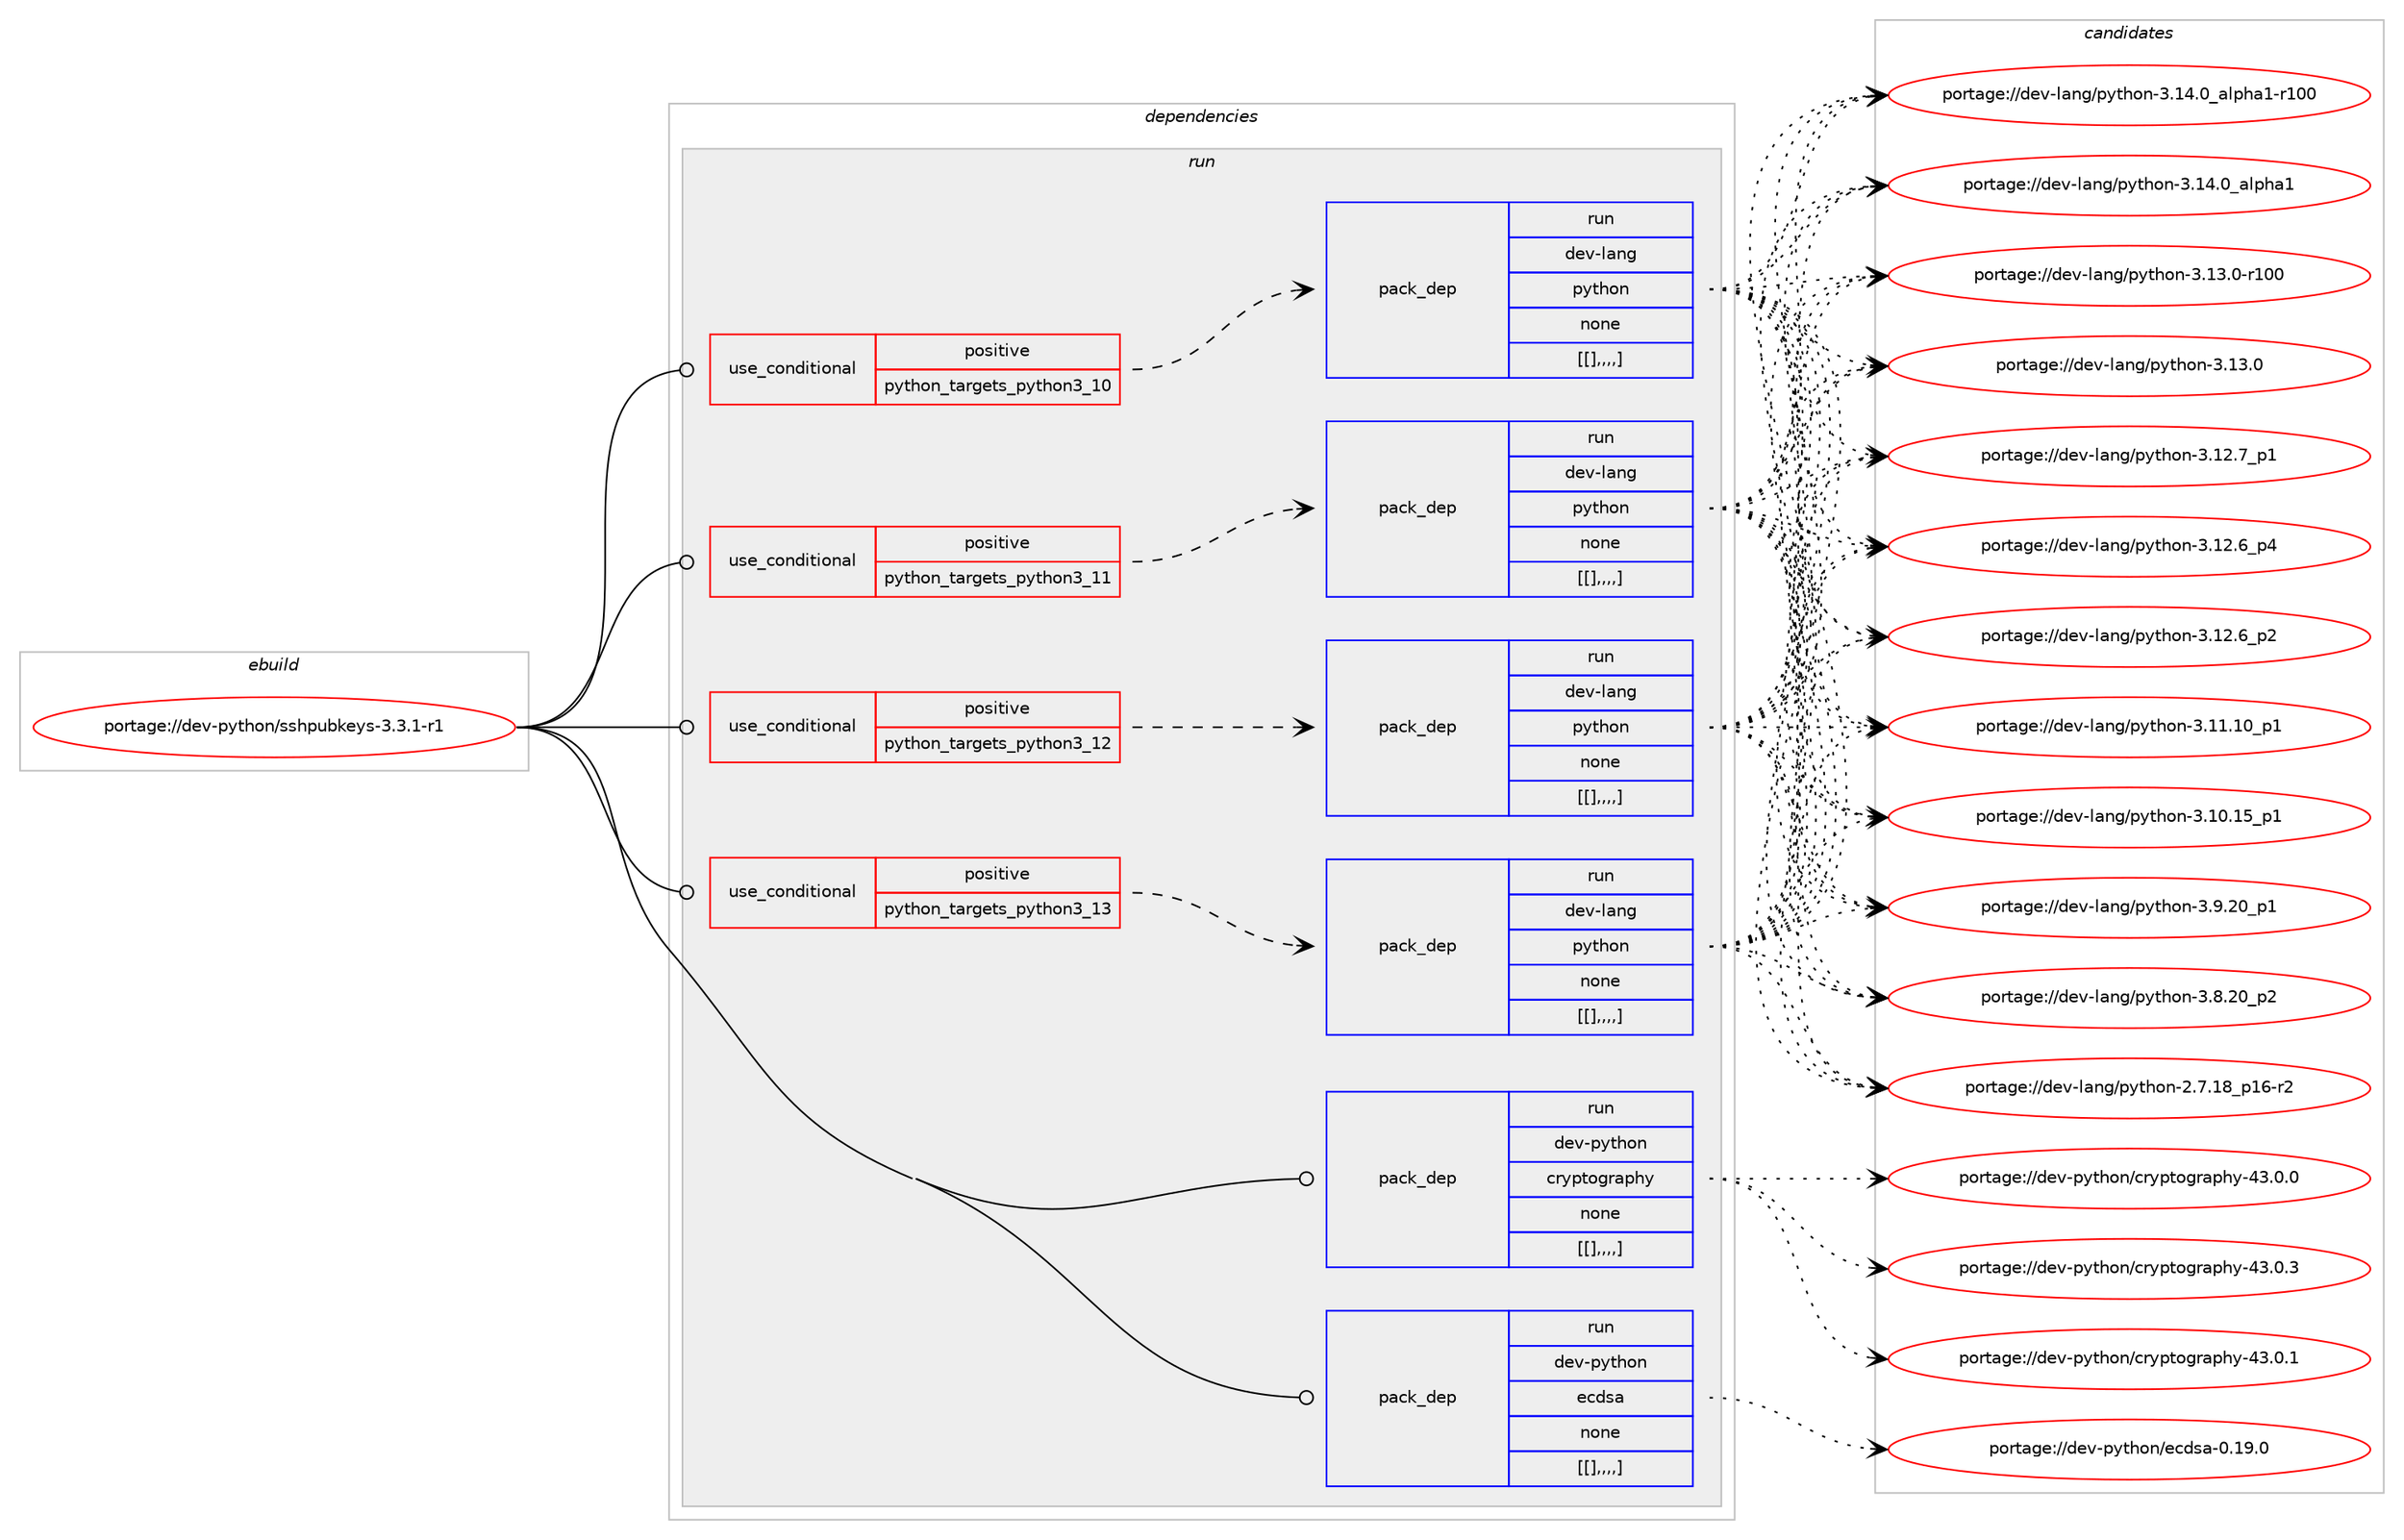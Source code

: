 digraph prolog {

# *************
# Graph options
# *************

newrank=true;
concentrate=true;
compound=true;
graph [rankdir=LR,fontname=Helvetica,fontsize=10,ranksep=1.5];#, ranksep=2.5, nodesep=0.2];
edge  [arrowhead=vee];
node  [fontname=Helvetica,fontsize=10];

# **********
# The ebuild
# **********

subgraph cluster_leftcol {
color=gray;
label=<<i>ebuild</i>>;
id [label="portage://dev-python/sshpubkeys-3.3.1-r1", color=red, width=4, href="../dev-python/sshpubkeys-3.3.1-r1.svg"];
}

# ****************
# The dependencies
# ****************

subgraph cluster_midcol {
color=gray;
label=<<i>dependencies</i>>;
subgraph cluster_compile {
fillcolor="#eeeeee";
style=filled;
label=<<i>compile</i>>;
}
subgraph cluster_compileandrun {
fillcolor="#eeeeee";
style=filled;
label=<<i>compile and run</i>>;
}
subgraph cluster_run {
fillcolor="#eeeeee";
style=filled;
label=<<i>run</i>>;
subgraph cond42937 {
dependency171627 [label=<<TABLE BORDER="0" CELLBORDER="1" CELLSPACING="0" CELLPADDING="4"><TR><TD ROWSPAN="3" CELLPADDING="10">use_conditional</TD></TR><TR><TD>positive</TD></TR><TR><TD>python_targets_python3_10</TD></TR></TABLE>>, shape=none, color=red];
subgraph pack127354 {
dependency171630 [label=<<TABLE BORDER="0" CELLBORDER="1" CELLSPACING="0" CELLPADDING="4" WIDTH="220"><TR><TD ROWSPAN="6" CELLPADDING="30">pack_dep</TD></TR><TR><TD WIDTH="110">run</TD></TR><TR><TD>dev-lang</TD></TR><TR><TD>python</TD></TR><TR><TD>none</TD></TR><TR><TD>[[],,,,]</TD></TR></TABLE>>, shape=none, color=blue];
}
dependency171627:e -> dependency171630:w [weight=20,style="dashed",arrowhead="vee"];
}
id:e -> dependency171627:w [weight=20,style="solid",arrowhead="odot"];
subgraph cond42941 {
dependency171670 [label=<<TABLE BORDER="0" CELLBORDER="1" CELLSPACING="0" CELLPADDING="4"><TR><TD ROWSPAN="3" CELLPADDING="10">use_conditional</TD></TR><TR><TD>positive</TD></TR><TR><TD>python_targets_python3_11</TD></TR></TABLE>>, shape=none, color=red];
subgraph pack127394 {
dependency171689 [label=<<TABLE BORDER="0" CELLBORDER="1" CELLSPACING="0" CELLPADDING="4" WIDTH="220"><TR><TD ROWSPAN="6" CELLPADDING="30">pack_dep</TD></TR><TR><TD WIDTH="110">run</TD></TR><TR><TD>dev-lang</TD></TR><TR><TD>python</TD></TR><TR><TD>none</TD></TR><TR><TD>[[],,,,]</TD></TR></TABLE>>, shape=none, color=blue];
}
dependency171670:e -> dependency171689:w [weight=20,style="dashed",arrowhead="vee"];
}
id:e -> dependency171670:w [weight=20,style="solid",arrowhead="odot"];
subgraph cond42977 {
dependency171767 [label=<<TABLE BORDER="0" CELLBORDER="1" CELLSPACING="0" CELLPADDING="4"><TR><TD ROWSPAN="3" CELLPADDING="10">use_conditional</TD></TR><TR><TD>positive</TD></TR><TR><TD>python_targets_python3_12</TD></TR></TABLE>>, shape=none, color=red];
subgraph pack127440 {
dependency171822 [label=<<TABLE BORDER="0" CELLBORDER="1" CELLSPACING="0" CELLPADDING="4" WIDTH="220"><TR><TD ROWSPAN="6" CELLPADDING="30">pack_dep</TD></TR><TR><TD WIDTH="110">run</TD></TR><TR><TD>dev-lang</TD></TR><TR><TD>python</TD></TR><TR><TD>none</TD></TR><TR><TD>[[],,,,]</TD></TR></TABLE>>, shape=none, color=blue];
}
dependency171767:e -> dependency171822:w [weight=20,style="dashed",arrowhead="vee"];
}
id:e -> dependency171767:w [weight=20,style="solid",arrowhead="odot"];
subgraph cond43009 {
dependency171847 [label=<<TABLE BORDER="0" CELLBORDER="1" CELLSPACING="0" CELLPADDING="4"><TR><TD ROWSPAN="3" CELLPADDING="10">use_conditional</TD></TR><TR><TD>positive</TD></TR><TR><TD>python_targets_python3_13</TD></TR></TABLE>>, shape=none, color=red];
subgraph pack127494 {
dependency171849 [label=<<TABLE BORDER="0" CELLBORDER="1" CELLSPACING="0" CELLPADDING="4" WIDTH="220"><TR><TD ROWSPAN="6" CELLPADDING="30">pack_dep</TD></TR><TR><TD WIDTH="110">run</TD></TR><TR><TD>dev-lang</TD></TR><TR><TD>python</TD></TR><TR><TD>none</TD></TR><TR><TD>[[],,,,]</TD></TR></TABLE>>, shape=none, color=blue];
}
dependency171847:e -> dependency171849:w [weight=20,style="dashed",arrowhead="vee"];
}
id:e -> dependency171847:w [weight=20,style="solid",arrowhead="odot"];
subgraph pack127499 {
dependency171856 [label=<<TABLE BORDER="0" CELLBORDER="1" CELLSPACING="0" CELLPADDING="4" WIDTH="220"><TR><TD ROWSPAN="6" CELLPADDING="30">pack_dep</TD></TR><TR><TD WIDTH="110">run</TD></TR><TR><TD>dev-python</TD></TR><TR><TD>cryptography</TD></TR><TR><TD>none</TD></TR><TR><TD>[[],,,,]</TD></TR></TABLE>>, shape=none, color=blue];
}
id:e -> dependency171856:w [weight=20,style="solid",arrowhead="odot"];
subgraph pack127514 {
dependency171877 [label=<<TABLE BORDER="0" CELLBORDER="1" CELLSPACING="0" CELLPADDING="4" WIDTH="220"><TR><TD ROWSPAN="6" CELLPADDING="30">pack_dep</TD></TR><TR><TD WIDTH="110">run</TD></TR><TR><TD>dev-python</TD></TR><TR><TD>ecdsa</TD></TR><TR><TD>none</TD></TR><TR><TD>[[],,,,]</TD></TR></TABLE>>, shape=none, color=blue];
}
id:e -> dependency171877:w [weight=20,style="solid",arrowhead="odot"];
}
}

# **************
# The candidates
# **************

subgraph cluster_choices {
rank=same;
color=gray;
label=<<i>candidates</i>>;

subgraph choice127255 {
color=black;
nodesep=1;
choice100101118451089711010347112121116104111110455146495246489597108112104974945114494848 [label="portage://dev-lang/python-3.14.0_alpha1-r100", color=red, width=4,href="../dev-lang/python-3.14.0_alpha1-r100.svg"];
choice1001011184510897110103471121211161041111104551464952464895971081121049749 [label="portage://dev-lang/python-3.14.0_alpha1", color=red, width=4,href="../dev-lang/python-3.14.0_alpha1.svg"];
choice1001011184510897110103471121211161041111104551464951464845114494848 [label="portage://dev-lang/python-3.13.0-r100", color=red, width=4,href="../dev-lang/python-3.13.0-r100.svg"];
choice10010111845108971101034711212111610411111045514649514648 [label="portage://dev-lang/python-3.13.0", color=red, width=4,href="../dev-lang/python-3.13.0.svg"];
choice100101118451089711010347112121116104111110455146495046559511249 [label="portage://dev-lang/python-3.12.7_p1", color=red, width=4,href="../dev-lang/python-3.12.7_p1.svg"];
choice100101118451089711010347112121116104111110455146495046549511252 [label="portage://dev-lang/python-3.12.6_p4", color=red, width=4,href="../dev-lang/python-3.12.6_p4.svg"];
choice100101118451089711010347112121116104111110455146495046549511250 [label="portage://dev-lang/python-3.12.6_p2", color=red, width=4,href="../dev-lang/python-3.12.6_p2.svg"];
choice10010111845108971101034711212111610411111045514649494649489511249 [label="portage://dev-lang/python-3.11.10_p1", color=red, width=4,href="../dev-lang/python-3.11.10_p1.svg"];
choice10010111845108971101034711212111610411111045514649484649539511249 [label="portage://dev-lang/python-3.10.15_p1", color=red, width=4,href="../dev-lang/python-3.10.15_p1.svg"];
choice100101118451089711010347112121116104111110455146574650489511249 [label="portage://dev-lang/python-3.9.20_p1", color=red, width=4,href="../dev-lang/python-3.9.20_p1.svg"];
choice100101118451089711010347112121116104111110455146564650489511250 [label="portage://dev-lang/python-3.8.20_p2", color=red, width=4,href="../dev-lang/python-3.8.20_p2.svg"];
choice100101118451089711010347112121116104111110455046554649569511249544511450 [label="portage://dev-lang/python-2.7.18_p16-r2", color=red, width=4,href="../dev-lang/python-2.7.18_p16-r2.svg"];
dependency171630:e -> choice100101118451089711010347112121116104111110455146495246489597108112104974945114494848:w [style=dotted,weight="100"];
dependency171630:e -> choice1001011184510897110103471121211161041111104551464952464895971081121049749:w [style=dotted,weight="100"];
dependency171630:e -> choice1001011184510897110103471121211161041111104551464951464845114494848:w [style=dotted,weight="100"];
dependency171630:e -> choice10010111845108971101034711212111610411111045514649514648:w [style=dotted,weight="100"];
dependency171630:e -> choice100101118451089711010347112121116104111110455146495046559511249:w [style=dotted,weight="100"];
dependency171630:e -> choice100101118451089711010347112121116104111110455146495046549511252:w [style=dotted,weight="100"];
dependency171630:e -> choice100101118451089711010347112121116104111110455146495046549511250:w [style=dotted,weight="100"];
dependency171630:e -> choice10010111845108971101034711212111610411111045514649494649489511249:w [style=dotted,weight="100"];
dependency171630:e -> choice10010111845108971101034711212111610411111045514649484649539511249:w [style=dotted,weight="100"];
dependency171630:e -> choice100101118451089711010347112121116104111110455146574650489511249:w [style=dotted,weight="100"];
dependency171630:e -> choice100101118451089711010347112121116104111110455146564650489511250:w [style=dotted,weight="100"];
dependency171630:e -> choice100101118451089711010347112121116104111110455046554649569511249544511450:w [style=dotted,weight="100"];
}
subgraph choice127273 {
color=black;
nodesep=1;
choice100101118451089711010347112121116104111110455146495246489597108112104974945114494848 [label="portage://dev-lang/python-3.14.0_alpha1-r100", color=red, width=4,href="../dev-lang/python-3.14.0_alpha1-r100.svg"];
choice1001011184510897110103471121211161041111104551464952464895971081121049749 [label="portage://dev-lang/python-3.14.0_alpha1", color=red, width=4,href="../dev-lang/python-3.14.0_alpha1.svg"];
choice1001011184510897110103471121211161041111104551464951464845114494848 [label="portage://dev-lang/python-3.13.0-r100", color=red, width=4,href="../dev-lang/python-3.13.0-r100.svg"];
choice10010111845108971101034711212111610411111045514649514648 [label="portage://dev-lang/python-3.13.0", color=red, width=4,href="../dev-lang/python-3.13.0.svg"];
choice100101118451089711010347112121116104111110455146495046559511249 [label="portage://dev-lang/python-3.12.7_p1", color=red, width=4,href="../dev-lang/python-3.12.7_p1.svg"];
choice100101118451089711010347112121116104111110455146495046549511252 [label="portage://dev-lang/python-3.12.6_p4", color=red, width=4,href="../dev-lang/python-3.12.6_p4.svg"];
choice100101118451089711010347112121116104111110455146495046549511250 [label="portage://dev-lang/python-3.12.6_p2", color=red, width=4,href="../dev-lang/python-3.12.6_p2.svg"];
choice10010111845108971101034711212111610411111045514649494649489511249 [label="portage://dev-lang/python-3.11.10_p1", color=red, width=4,href="../dev-lang/python-3.11.10_p1.svg"];
choice10010111845108971101034711212111610411111045514649484649539511249 [label="portage://dev-lang/python-3.10.15_p1", color=red, width=4,href="../dev-lang/python-3.10.15_p1.svg"];
choice100101118451089711010347112121116104111110455146574650489511249 [label="portage://dev-lang/python-3.9.20_p1", color=red, width=4,href="../dev-lang/python-3.9.20_p1.svg"];
choice100101118451089711010347112121116104111110455146564650489511250 [label="portage://dev-lang/python-3.8.20_p2", color=red, width=4,href="../dev-lang/python-3.8.20_p2.svg"];
choice100101118451089711010347112121116104111110455046554649569511249544511450 [label="portage://dev-lang/python-2.7.18_p16-r2", color=red, width=4,href="../dev-lang/python-2.7.18_p16-r2.svg"];
dependency171689:e -> choice100101118451089711010347112121116104111110455146495246489597108112104974945114494848:w [style=dotted,weight="100"];
dependency171689:e -> choice1001011184510897110103471121211161041111104551464952464895971081121049749:w [style=dotted,weight="100"];
dependency171689:e -> choice1001011184510897110103471121211161041111104551464951464845114494848:w [style=dotted,weight="100"];
dependency171689:e -> choice10010111845108971101034711212111610411111045514649514648:w [style=dotted,weight="100"];
dependency171689:e -> choice100101118451089711010347112121116104111110455146495046559511249:w [style=dotted,weight="100"];
dependency171689:e -> choice100101118451089711010347112121116104111110455146495046549511252:w [style=dotted,weight="100"];
dependency171689:e -> choice100101118451089711010347112121116104111110455146495046549511250:w [style=dotted,weight="100"];
dependency171689:e -> choice10010111845108971101034711212111610411111045514649494649489511249:w [style=dotted,weight="100"];
dependency171689:e -> choice10010111845108971101034711212111610411111045514649484649539511249:w [style=dotted,weight="100"];
dependency171689:e -> choice100101118451089711010347112121116104111110455146574650489511249:w [style=dotted,weight="100"];
dependency171689:e -> choice100101118451089711010347112121116104111110455146564650489511250:w [style=dotted,weight="100"];
dependency171689:e -> choice100101118451089711010347112121116104111110455046554649569511249544511450:w [style=dotted,weight="100"];
}
subgraph choice127282 {
color=black;
nodesep=1;
choice100101118451089711010347112121116104111110455146495246489597108112104974945114494848 [label="portage://dev-lang/python-3.14.0_alpha1-r100", color=red, width=4,href="../dev-lang/python-3.14.0_alpha1-r100.svg"];
choice1001011184510897110103471121211161041111104551464952464895971081121049749 [label="portage://dev-lang/python-3.14.0_alpha1", color=red, width=4,href="../dev-lang/python-3.14.0_alpha1.svg"];
choice1001011184510897110103471121211161041111104551464951464845114494848 [label="portage://dev-lang/python-3.13.0-r100", color=red, width=4,href="../dev-lang/python-3.13.0-r100.svg"];
choice10010111845108971101034711212111610411111045514649514648 [label="portage://dev-lang/python-3.13.0", color=red, width=4,href="../dev-lang/python-3.13.0.svg"];
choice100101118451089711010347112121116104111110455146495046559511249 [label="portage://dev-lang/python-3.12.7_p1", color=red, width=4,href="../dev-lang/python-3.12.7_p1.svg"];
choice100101118451089711010347112121116104111110455146495046549511252 [label="portage://dev-lang/python-3.12.6_p4", color=red, width=4,href="../dev-lang/python-3.12.6_p4.svg"];
choice100101118451089711010347112121116104111110455146495046549511250 [label="portage://dev-lang/python-3.12.6_p2", color=red, width=4,href="../dev-lang/python-3.12.6_p2.svg"];
choice10010111845108971101034711212111610411111045514649494649489511249 [label="portage://dev-lang/python-3.11.10_p1", color=red, width=4,href="../dev-lang/python-3.11.10_p1.svg"];
choice10010111845108971101034711212111610411111045514649484649539511249 [label="portage://dev-lang/python-3.10.15_p1", color=red, width=4,href="../dev-lang/python-3.10.15_p1.svg"];
choice100101118451089711010347112121116104111110455146574650489511249 [label="portage://dev-lang/python-3.9.20_p1", color=red, width=4,href="../dev-lang/python-3.9.20_p1.svg"];
choice100101118451089711010347112121116104111110455146564650489511250 [label="portage://dev-lang/python-3.8.20_p2", color=red, width=4,href="../dev-lang/python-3.8.20_p2.svg"];
choice100101118451089711010347112121116104111110455046554649569511249544511450 [label="portage://dev-lang/python-2.7.18_p16-r2", color=red, width=4,href="../dev-lang/python-2.7.18_p16-r2.svg"];
dependency171822:e -> choice100101118451089711010347112121116104111110455146495246489597108112104974945114494848:w [style=dotted,weight="100"];
dependency171822:e -> choice1001011184510897110103471121211161041111104551464952464895971081121049749:w [style=dotted,weight="100"];
dependency171822:e -> choice1001011184510897110103471121211161041111104551464951464845114494848:w [style=dotted,weight="100"];
dependency171822:e -> choice10010111845108971101034711212111610411111045514649514648:w [style=dotted,weight="100"];
dependency171822:e -> choice100101118451089711010347112121116104111110455146495046559511249:w [style=dotted,weight="100"];
dependency171822:e -> choice100101118451089711010347112121116104111110455146495046549511252:w [style=dotted,weight="100"];
dependency171822:e -> choice100101118451089711010347112121116104111110455146495046549511250:w [style=dotted,weight="100"];
dependency171822:e -> choice10010111845108971101034711212111610411111045514649494649489511249:w [style=dotted,weight="100"];
dependency171822:e -> choice10010111845108971101034711212111610411111045514649484649539511249:w [style=dotted,weight="100"];
dependency171822:e -> choice100101118451089711010347112121116104111110455146574650489511249:w [style=dotted,weight="100"];
dependency171822:e -> choice100101118451089711010347112121116104111110455146564650489511250:w [style=dotted,weight="100"];
dependency171822:e -> choice100101118451089711010347112121116104111110455046554649569511249544511450:w [style=dotted,weight="100"];
}
subgraph choice127288 {
color=black;
nodesep=1;
choice100101118451089711010347112121116104111110455146495246489597108112104974945114494848 [label="portage://dev-lang/python-3.14.0_alpha1-r100", color=red, width=4,href="../dev-lang/python-3.14.0_alpha1-r100.svg"];
choice1001011184510897110103471121211161041111104551464952464895971081121049749 [label="portage://dev-lang/python-3.14.0_alpha1", color=red, width=4,href="../dev-lang/python-3.14.0_alpha1.svg"];
choice1001011184510897110103471121211161041111104551464951464845114494848 [label="portage://dev-lang/python-3.13.0-r100", color=red, width=4,href="../dev-lang/python-3.13.0-r100.svg"];
choice10010111845108971101034711212111610411111045514649514648 [label="portage://dev-lang/python-3.13.0", color=red, width=4,href="../dev-lang/python-3.13.0.svg"];
choice100101118451089711010347112121116104111110455146495046559511249 [label="portage://dev-lang/python-3.12.7_p1", color=red, width=4,href="../dev-lang/python-3.12.7_p1.svg"];
choice100101118451089711010347112121116104111110455146495046549511252 [label="portage://dev-lang/python-3.12.6_p4", color=red, width=4,href="../dev-lang/python-3.12.6_p4.svg"];
choice100101118451089711010347112121116104111110455146495046549511250 [label="portage://dev-lang/python-3.12.6_p2", color=red, width=4,href="../dev-lang/python-3.12.6_p2.svg"];
choice10010111845108971101034711212111610411111045514649494649489511249 [label="portage://dev-lang/python-3.11.10_p1", color=red, width=4,href="../dev-lang/python-3.11.10_p1.svg"];
choice10010111845108971101034711212111610411111045514649484649539511249 [label="portage://dev-lang/python-3.10.15_p1", color=red, width=4,href="../dev-lang/python-3.10.15_p1.svg"];
choice100101118451089711010347112121116104111110455146574650489511249 [label="portage://dev-lang/python-3.9.20_p1", color=red, width=4,href="../dev-lang/python-3.9.20_p1.svg"];
choice100101118451089711010347112121116104111110455146564650489511250 [label="portage://dev-lang/python-3.8.20_p2", color=red, width=4,href="../dev-lang/python-3.8.20_p2.svg"];
choice100101118451089711010347112121116104111110455046554649569511249544511450 [label="portage://dev-lang/python-2.7.18_p16-r2", color=red, width=4,href="../dev-lang/python-2.7.18_p16-r2.svg"];
dependency171849:e -> choice100101118451089711010347112121116104111110455146495246489597108112104974945114494848:w [style=dotted,weight="100"];
dependency171849:e -> choice1001011184510897110103471121211161041111104551464952464895971081121049749:w [style=dotted,weight="100"];
dependency171849:e -> choice1001011184510897110103471121211161041111104551464951464845114494848:w [style=dotted,weight="100"];
dependency171849:e -> choice10010111845108971101034711212111610411111045514649514648:w [style=dotted,weight="100"];
dependency171849:e -> choice100101118451089711010347112121116104111110455146495046559511249:w [style=dotted,weight="100"];
dependency171849:e -> choice100101118451089711010347112121116104111110455146495046549511252:w [style=dotted,weight="100"];
dependency171849:e -> choice100101118451089711010347112121116104111110455146495046549511250:w [style=dotted,weight="100"];
dependency171849:e -> choice10010111845108971101034711212111610411111045514649494649489511249:w [style=dotted,weight="100"];
dependency171849:e -> choice10010111845108971101034711212111610411111045514649484649539511249:w [style=dotted,weight="100"];
dependency171849:e -> choice100101118451089711010347112121116104111110455146574650489511249:w [style=dotted,weight="100"];
dependency171849:e -> choice100101118451089711010347112121116104111110455146564650489511250:w [style=dotted,weight="100"];
dependency171849:e -> choice100101118451089711010347112121116104111110455046554649569511249544511450:w [style=dotted,weight="100"];
}
subgraph choice127335 {
color=black;
nodesep=1;
choice1001011184511212111610411111047991141211121161111031149711210412145525146484651 [label="portage://dev-python/cryptography-43.0.3", color=red, width=4,href="../dev-python/cryptography-43.0.3.svg"];
choice1001011184511212111610411111047991141211121161111031149711210412145525146484649 [label="portage://dev-python/cryptography-43.0.1", color=red, width=4,href="../dev-python/cryptography-43.0.1.svg"];
choice1001011184511212111610411111047991141211121161111031149711210412145525146484648 [label="portage://dev-python/cryptography-43.0.0", color=red, width=4,href="../dev-python/cryptography-43.0.0.svg"];
dependency171856:e -> choice1001011184511212111610411111047991141211121161111031149711210412145525146484651:w [style=dotted,weight="100"];
dependency171856:e -> choice1001011184511212111610411111047991141211121161111031149711210412145525146484649:w [style=dotted,weight="100"];
dependency171856:e -> choice1001011184511212111610411111047991141211121161111031149711210412145525146484648:w [style=dotted,weight="100"];
}
subgraph choice127343 {
color=black;
nodesep=1;
choice1001011184511212111610411111047101991001159745484649574648 [label="portage://dev-python/ecdsa-0.19.0", color=red, width=4,href="../dev-python/ecdsa-0.19.0.svg"];
dependency171877:e -> choice1001011184511212111610411111047101991001159745484649574648:w [style=dotted,weight="100"];
}
}

}
